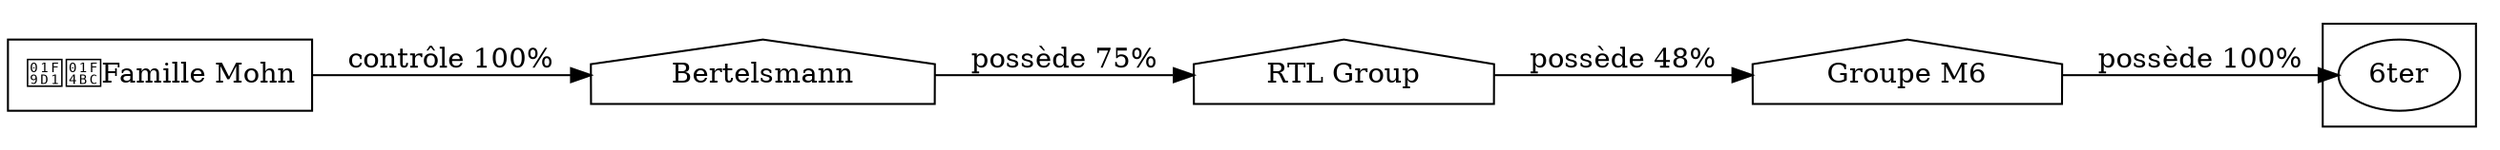 digraph {
  rankdir=LR;
  subgraph roots {
    
      "famille-mohn-102"[label="🧑‍💼Famille Mohn" shape=box]
    
  }

  
    "groupe-m6-110"[label="Groupe M6" shape=house]
  
    "rtl-group-105"[label="RTL Group" shape=house]
  
    "bertelsmann-103"[label="Bertelsmann" shape=house]
  

  subgraph clusterLeaves {
    
      "6ter-113"[label="6ter"]
    
  }

  
    "groupe-m6-110" -> "6ter-113" [
      label="possède 100%"
    ]
  
    "rtl-group-105" -> "groupe-m6-110" [
      label="possède 48%"
    ]
  
    "bertelsmann-103" -> "rtl-group-105" [
      label="possède 75%"
    ]
  
    "famille-mohn-102" -> "bertelsmann-103" [
      label="contrôle 100%"
    ]
  
}
